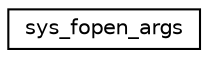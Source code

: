 digraph "Graphical Class Hierarchy"
{
 // LATEX_PDF_SIZE
  edge [fontname="Helvetica",fontsize="10",labelfontname="Helvetica",labelfontsize="10"];
  node [fontname="Helvetica",fontsize="10",shape=record];
  rankdir="LR";
  Node0 [label="sys_fopen_args",height=0.2,width=0.4,color="black", fillcolor="white", style="filled",URL="$structsys__fopen__args.html",tooltip=" "];
}
